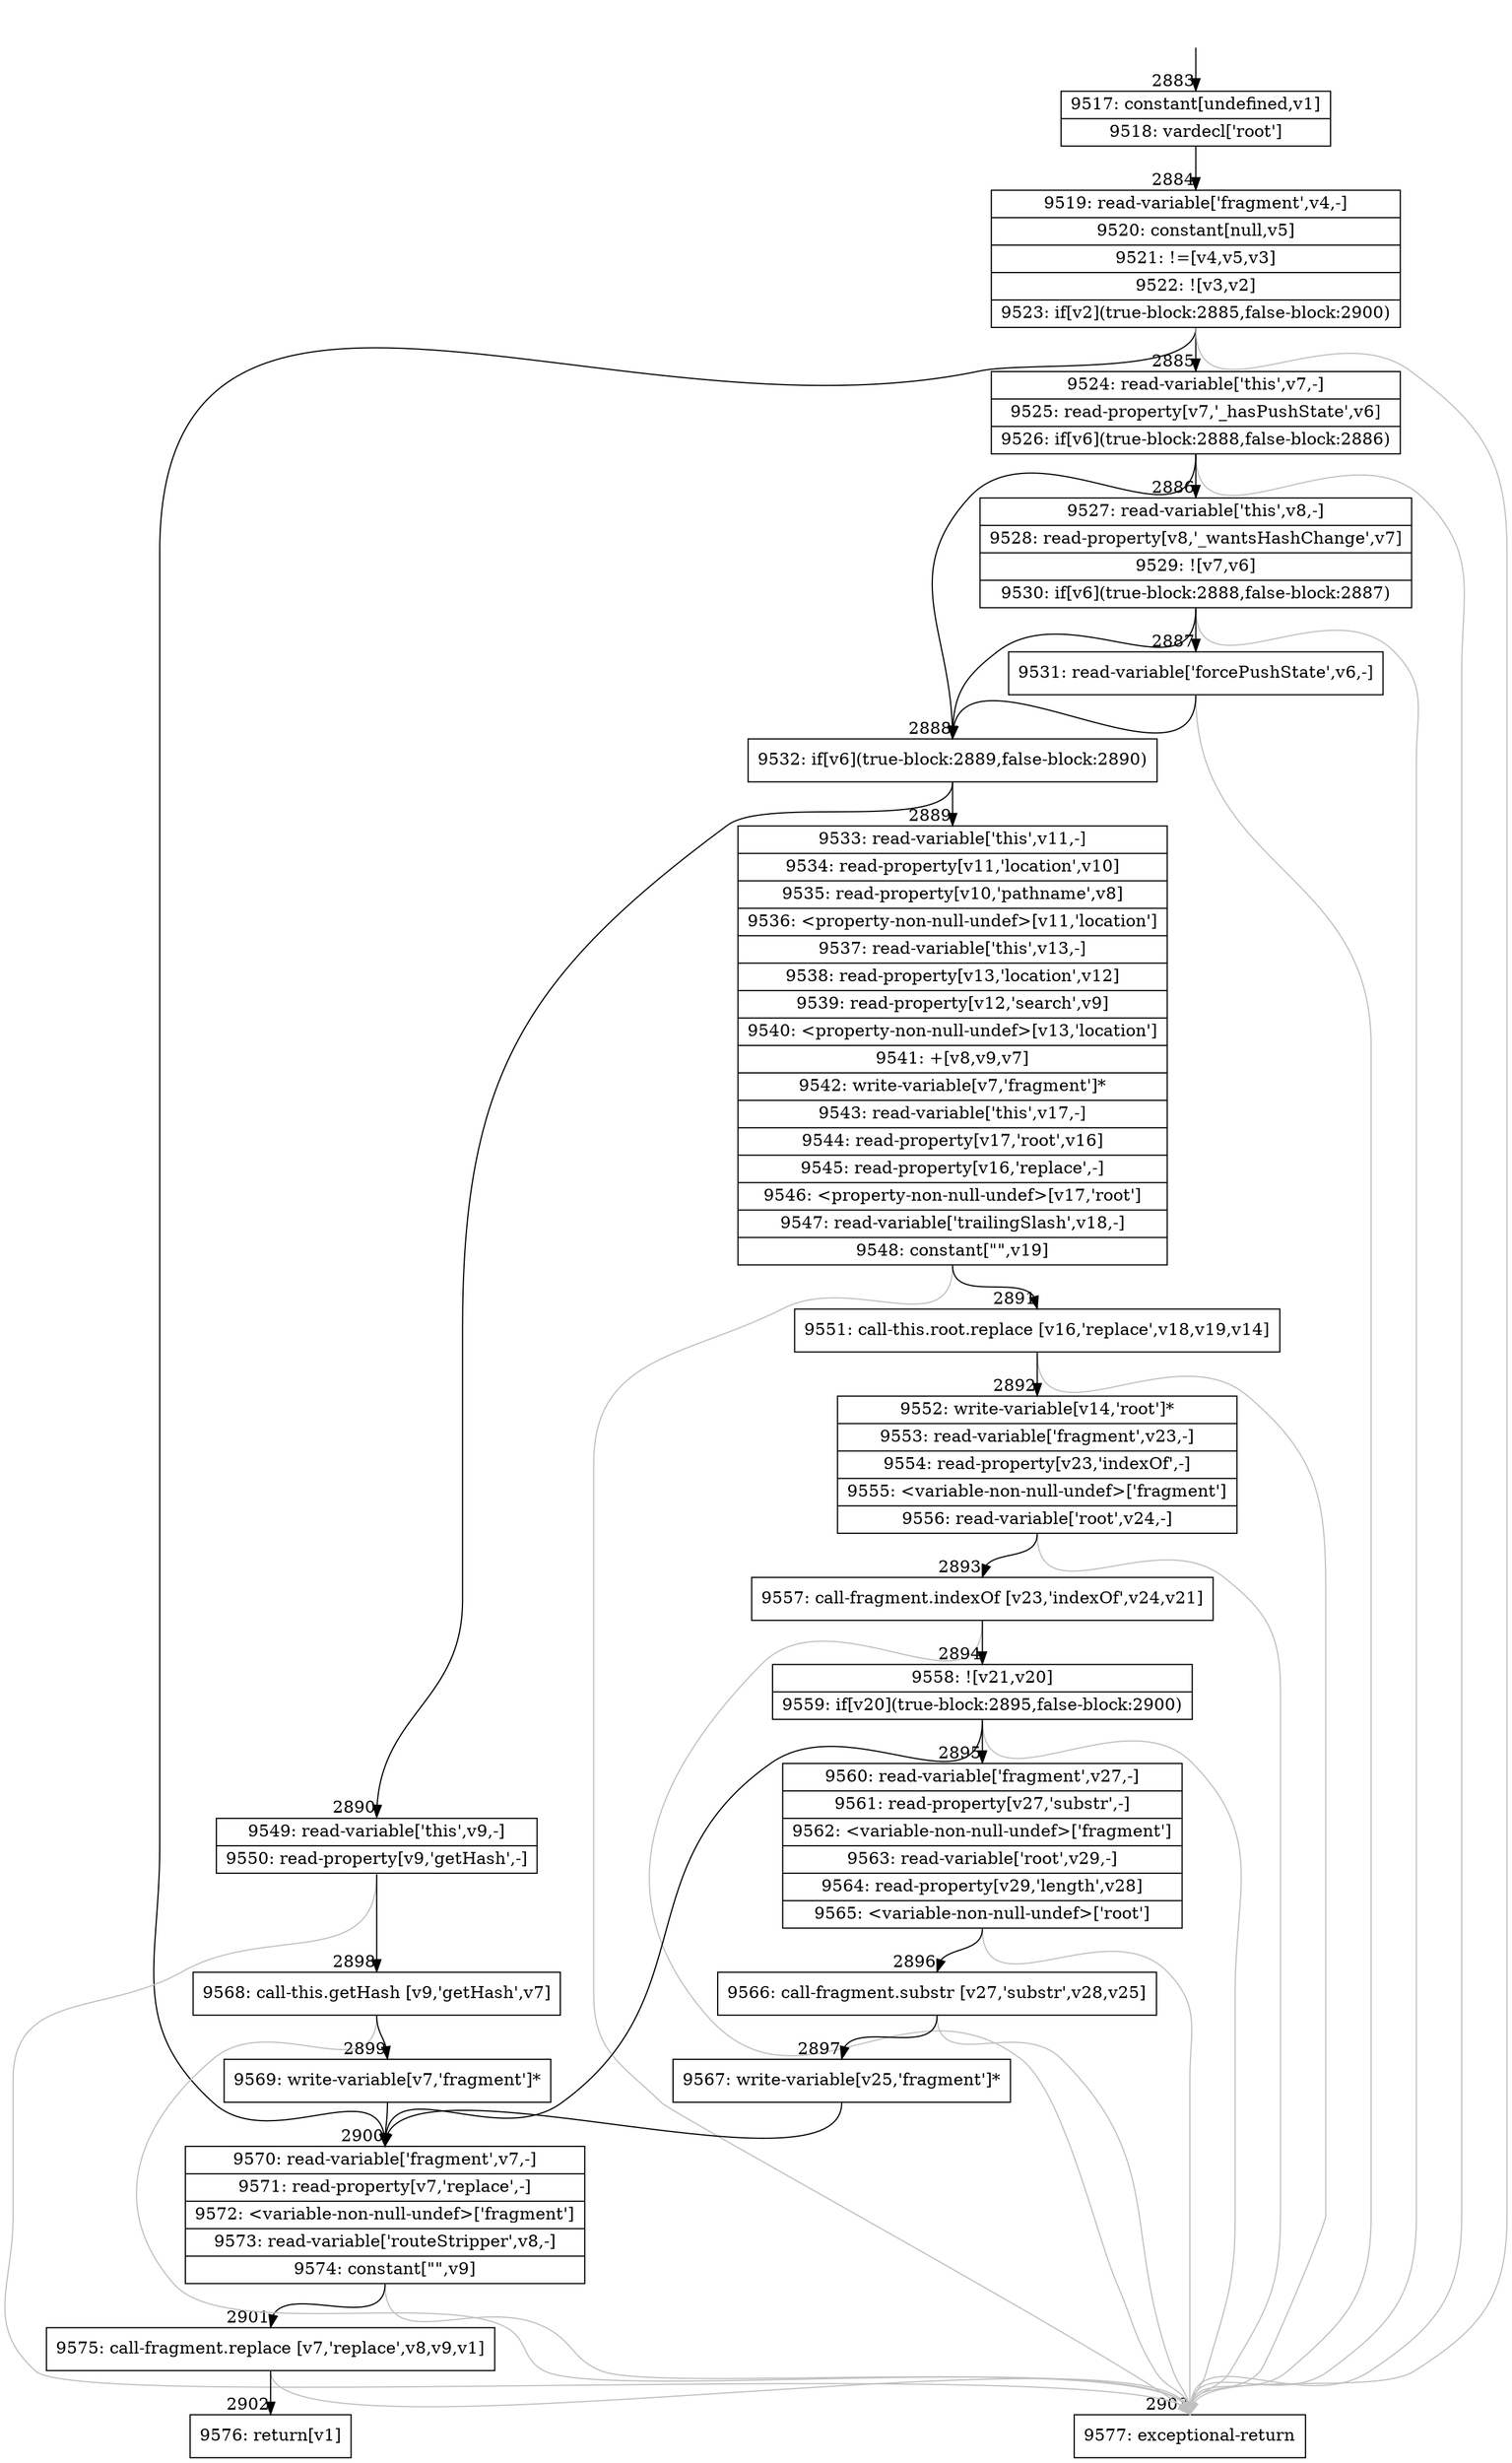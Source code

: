 digraph {
rankdir="TD"
BB_entry228[shape=none,label=""];
BB_entry228 -> BB2883 [tailport=s, headport=n, headlabel="    2883"]
BB2883 [shape=record label="{9517: constant[undefined,v1]|9518: vardecl['root']}" ] 
BB2883 -> BB2884 [tailport=s, headport=n, headlabel="      2884"]
BB2884 [shape=record label="{9519: read-variable['fragment',v4,-]|9520: constant[null,v5]|9521: !=[v4,v5,v3]|9522: ![v3,v2]|9523: if[v2](true-block:2885,false-block:2900)}" ] 
BB2884 -> BB2885 [tailport=s, headport=n, headlabel="      2885"]
BB2884 -> BB2900 [tailport=s, headport=n, headlabel="      2900"]
BB2884 -> BB2903 [tailport=s, headport=n, color=gray, headlabel="      2903"]
BB2885 [shape=record label="{9524: read-variable['this',v7,-]|9525: read-property[v7,'_hasPushState',v6]|9526: if[v6](true-block:2888,false-block:2886)}" ] 
BB2885 -> BB2888 [tailport=s, headport=n, headlabel="      2888"]
BB2885 -> BB2886 [tailport=s, headport=n, headlabel="      2886"]
BB2885 -> BB2903 [tailport=s, headport=n, color=gray]
BB2886 [shape=record label="{9527: read-variable['this',v8,-]|9528: read-property[v8,'_wantsHashChange',v7]|9529: ![v7,v6]|9530: if[v6](true-block:2888,false-block:2887)}" ] 
BB2886 -> BB2888 [tailport=s, headport=n]
BB2886 -> BB2887 [tailport=s, headport=n, headlabel="      2887"]
BB2886 -> BB2903 [tailport=s, headport=n, color=gray]
BB2887 [shape=record label="{9531: read-variable['forcePushState',v6,-]}" ] 
BB2887 -> BB2888 [tailport=s, headport=n]
BB2887 -> BB2903 [tailport=s, headport=n, color=gray]
BB2888 [shape=record label="{9532: if[v6](true-block:2889,false-block:2890)}" ] 
BB2888 -> BB2889 [tailport=s, headport=n, headlabel="      2889"]
BB2888 -> BB2890 [tailport=s, headport=n, headlabel="      2890"]
BB2889 [shape=record label="{9533: read-variable['this',v11,-]|9534: read-property[v11,'location',v10]|9535: read-property[v10,'pathname',v8]|9536: \<property-non-null-undef\>[v11,'location']|9537: read-variable['this',v13,-]|9538: read-property[v13,'location',v12]|9539: read-property[v12,'search',v9]|9540: \<property-non-null-undef\>[v13,'location']|9541: +[v8,v9,v7]|9542: write-variable[v7,'fragment']*|9543: read-variable['this',v17,-]|9544: read-property[v17,'root',v16]|9545: read-property[v16,'replace',-]|9546: \<property-non-null-undef\>[v17,'root']|9547: read-variable['trailingSlash',v18,-]|9548: constant[\"\",v19]}" ] 
BB2889 -> BB2891 [tailport=s, headport=n, headlabel="      2891"]
BB2889 -> BB2903 [tailport=s, headport=n, color=gray]
BB2890 [shape=record label="{9549: read-variable['this',v9,-]|9550: read-property[v9,'getHash',-]}" ] 
BB2890 -> BB2898 [tailport=s, headport=n, headlabel="      2898"]
BB2890 -> BB2903 [tailport=s, headport=n, color=gray]
BB2891 [shape=record label="{9551: call-this.root.replace [v16,'replace',v18,v19,v14]}" ] 
BB2891 -> BB2892 [tailport=s, headport=n, headlabel="      2892"]
BB2891 -> BB2903 [tailport=s, headport=n, color=gray]
BB2892 [shape=record label="{9552: write-variable[v14,'root']*|9553: read-variable['fragment',v23,-]|9554: read-property[v23,'indexOf',-]|9555: \<variable-non-null-undef\>['fragment']|9556: read-variable['root',v24,-]}" ] 
BB2892 -> BB2893 [tailport=s, headport=n, headlabel="      2893"]
BB2892 -> BB2903 [tailport=s, headport=n, color=gray]
BB2893 [shape=record label="{9557: call-fragment.indexOf [v23,'indexOf',v24,v21]}" ] 
BB2893 -> BB2894 [tailport=s, headport=n, headlabel="      2894"]
BB2893 -> BB2903 [tailport=s, headport=n, color=gray]
BB2894 [shape=record label="{9558: ![v21,v20]|9559: if[v20](true-block:2895,false-block:2900)}" ] 
BB2894 -> BB2895 [tailport=s, headport=n, headlabel="      2895"]
BB2894 -> BB2900 [tailport=s, headport=n]
BB2894 -> BB2903 [tailport=s, headport=n, color=gray]
BB2895 [shape=record label="{9560: read-variable['fragment',v27,-]|9561: read-property[v27,'substr',-]|9562: \<variable-non-null-undef\>['fragment']|9563: read-variable['root',v29,-]|9564: read-property[v29,'length',v28]|9565: \<variable-non-null-undef\>['root']}" ] 
BB2895 -> BB2896 [tailport=s, headport=n, headlabel="      2896"]
BB2895 -> BB2903 [tailport=s, headport=n, color=gray]
BB2896 [shape=record label="{9566: call-fragment.substr [v27,'substr',v28,v25]}" ] 
BB2896 -> BB2897 [tailport=s, headport=n, headlabel="      2897"]
BB2896 -> BB2903 [tailport=s, headport=n, color=gray]
BB2897 [shape=record label="{9567: write-variable[v25,'fragment']*}" ] 
BB2897 -> BB2900 [tailport=s, headport=n]
BB2898 [shape=record label="{9568: call-this.getHash [v9,'getHash',v7]}" ] 
BB2898 -> BB2899 [tailport=s, headport=n, headlabel="      2899"]
BB2898 -> BB2903 [tailport=s, headport=n, color=gray]
BB2899 [shape=record label="{9569: write-variable[v7,'fragment']*}" ] 
BB2899 -> BB2900 [tailport=s, headport=n]
BB2900 [shape=record label="{9570: read-variable['fragment',v7,-]|9571: read-property[v7,'replace',-]|9572: \<variable-non-null-undef\>['fragment']|9573: read-variable['routeStripper',v8,-]|9574: constant[\"\",v9]}" ] 
BB2900 -> BB2901 [tailport=s, headport=n, headlabel="      2901"]
BB2900 -> BB2903 [tailport=s, headport=n, color=gray]
BB2901 [shape=record label="{9575: call-fragment.replace [v7,'replace',v8,v9,v1]}" ] 
BB2901 -> BB2902 [tailport=s, headport=n, headlabel="      2902"]
BB2901 -> BB2903 [tailport=s, headport=n, color=gray]
BB2902 [shape=record label="{9576: return[v1]}" ] 
BB2903 [shape=record label="{9577: exceptional-return}" ] 
//#$~ 2541
}
